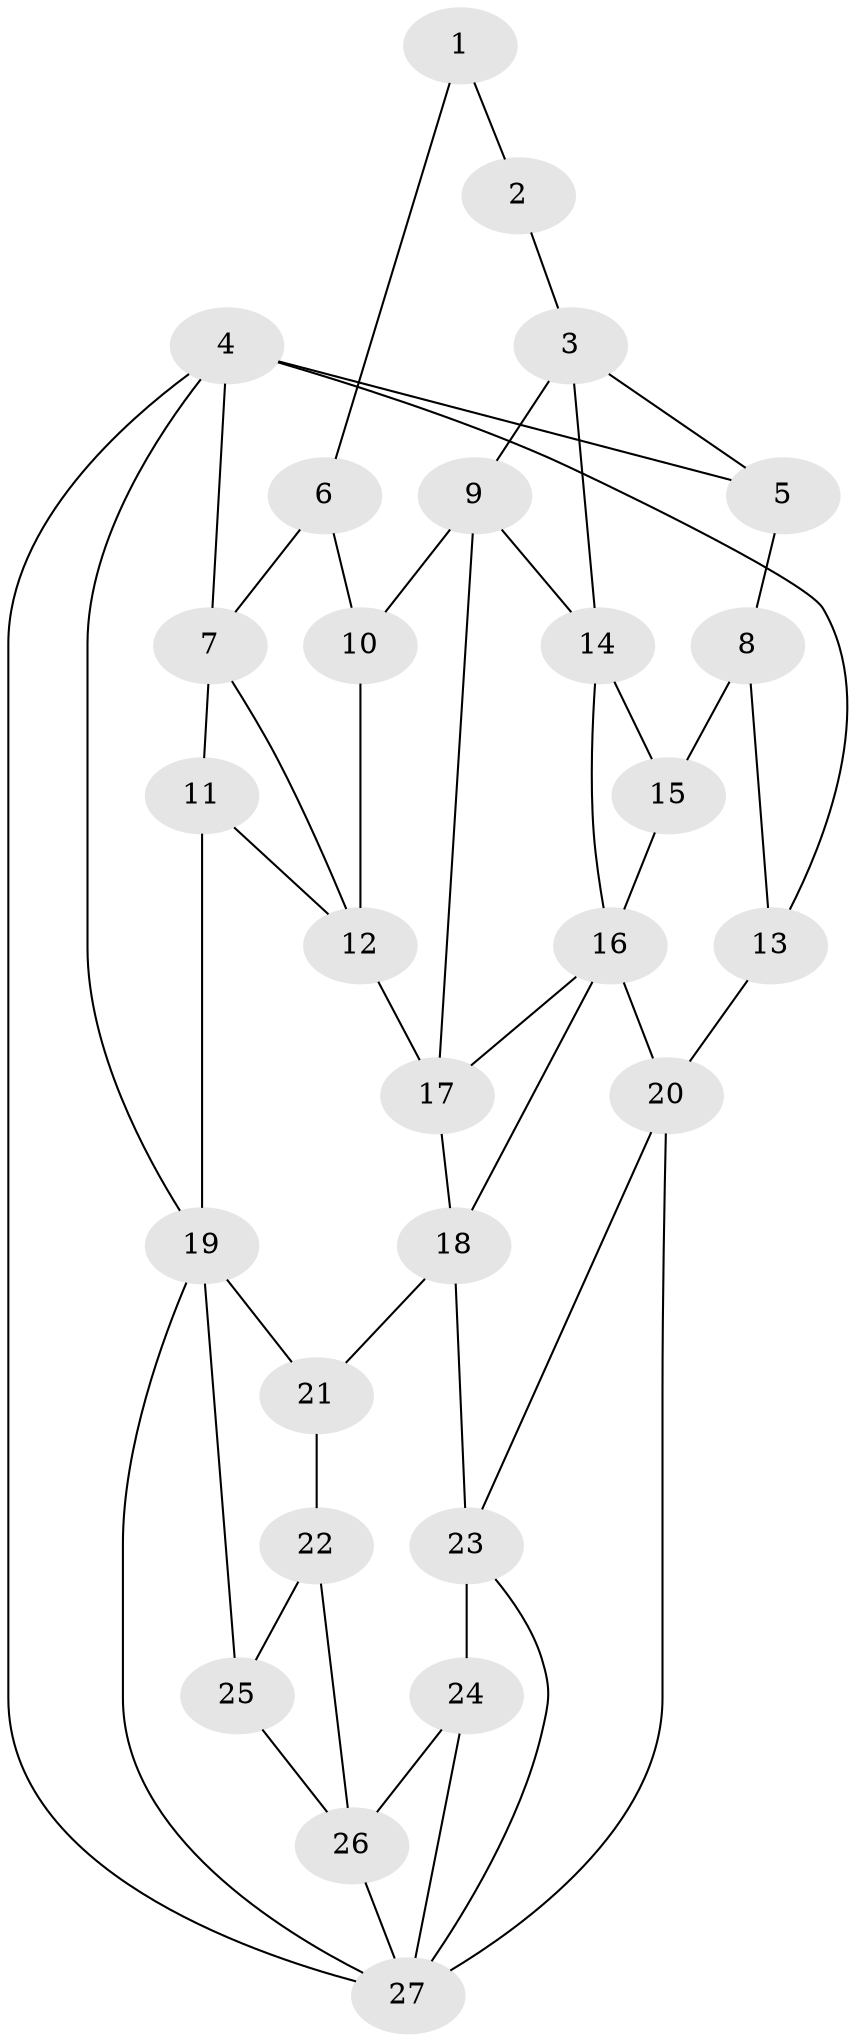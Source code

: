 // original degree distribution, {3: 0.024390243902439025, 5: 0.4878048780487805, 4: 0.25609756097560976, 6: 0.23170731707317074}
// Generated by graph-tools (version 1.1) at 2025/38/03/04/25 23:38:22]
// undirected, 27 vertices, 49 edges
graph export_dot {
  node [color=gray90,style=filled];
  1;
  2;
  3;
  4;
  5;
  6;
  7;
  8;
  9;
  10;
  11;
  12;
  13;
  14;
  15;
  16;
  17;
  18;
  19;
  20;
  21;
  22;
  23;
  24;
  25;
  26;
  27;
  1 -- 2 [weight=2.0];
  1 -- 6 [weight=2.0];
  2 -- 3 [weight=2.0];
  3 -- 5 [weight=2.0];
  3 -- 9 [weight=1.0];
  3 -- 14 [weight=1.0];
  4 -- 5 [weight=2.0];
  4 -- 7 [weight=1.0];
  4 -- 13 [weight=1.0];
  4 -- 19 [weight=1.0];
  4 -- 27 [weight=1.0];
  5 -- 8 [weight=1.0];
  6 -- 7 [weight=1.0];
  6 -- 10 [weight=2.0];
  7 -- 11 [weight=2.0];
  7 -- 12 [weight=1.0];
  8 -- 13 [weight=1.0];
  8 -- 15 [weight=2.0];
  9 -- 10 [weight=1.0];
  9 -- 14 [weight=1.0];
  9 -- 17 [weight=1.0];
  10 -- 12 [weight=2.0];
  11 -- 12 [weight=1.0];
  11 -- 19 [weight=2.0];
  12 -- 17 [weight=2.0];
  13 -- 20 [weight=2.0];
  14 -- 15 [weight=2.0];
  14 -- 16 [weight=1.0];
  15 -- 16 [weight=2.0];
  16 -- 17 [weight=1.0];
  16 -- 18 [weight=1.0];
  16 -- 20 [weight=1.0];
  17 -- 18 [weight=1.0];
  18 -- 21 [weight=1.0];
  18 -- 23 [weight=1.0];
  19 -- 21 [weight=2.0];
  19 -- 25 [weight=1.0];
  19 -- 27 [weight=1.0];
  20 -- 23 [weight=1.0];
  20 -- 27 [weight=1.0];
  21 -- 22 [weight=2.0];
  22 -- 25 [weight=1.0];
  22 -- 26 [weight=1.0];
  23 -- 24 [weight=2.0];
  23 -- 27 [weight=1.0];
  24 -- 26 [weight=1.0];
  24 -- 27 [weight=1.0];
  25 -- 26 [weight=2.0];
  26 -- 27 [weight=1.0];
}
